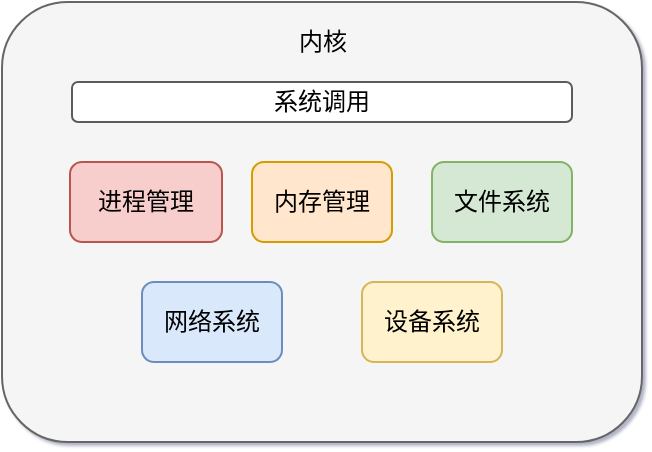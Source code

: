 <mxfile version="13.1.3" type="github"><diagram id="fKAbh0MjIjOAQhvGdUeM" name="Page-1"><mxGraphModel dx="677" dy="363" grid="1" gridSize="10" guides="1" tooltips="1" connect="1" arrows="1" fold="1" page="1" pageScale="1" pageWidth="827" pageHeight="1169" background="none" math="0" shadow="1"><root><mxCell id="0"/><mxCell id="1" parent="0"/><mxCell id="jsKSbeuOCyxo2jbyv71D-4" value="" style="rounded=1;whiteSpace=wrap;html=1;fontFamily=Helvetica;fillColor=#f5f5f5;strokeColor=#666666;fontColor=#333333;fontStyle=2;verticalAlign=top;" vertex="1" parent="1"><mxGeometry x="260" y="390" width="320" height="220" as="geometry"/></mxCell><mxCell id="jsKSbeuOCyxo2jbyv71D-5" value="内核" style="text;html=1;resizable=0;autosize=1;align=center;verticalAlign=middle;points=[];fillColor=none;strokeColor=none;rounded=0;shadow=1;fontFamily=Helvetica;" vertex="1" parent="1"><mxGeometry x="400" y="400" width="40" height="20" as="geometry"/></mxCell><mxCell id="jsKSbeuOCyxo2jbyv71D-7" value="系统调用" style="rounded=1;whiteSpace=wrap;html=1;shadow=0;gradientColor=none;fontFamily=Helvetica;strokeColor=#5C5C5C;glass=0;" vertex="1" parent="1"><mxGeometry x="295" y="430" width="250" height="20" as="geometry"/></mxCell><mxCell id="jsKSbeuOCyxo2jbyv71D-8" value="进程管理" style="rounded=1;whiteSpace=wrap;html=1;shadow=0;glass=0;strokeColor=#b85450;fontFamily=Helvetica;fillColor=#f8cecc;" vertex="1" parent="1"><mxGeometry x="294" y="470" width="76" height="40" as="geometry"/></mxCell><mxCell id="jsKSbeuOCyxo2jbyv71D-9" value="内存管理" style="rounded=1;whiteSpace=wrap;html=1;shadow=0;glass=0;strokeColor=#d79b00;fontFamily=Helvetica;fillColor=#ffe6cc;" vertex="1" parent="1"><mxGeometry x="385" y="470" width="70" height="40" as="geometry"/></mxCell><mxCell id="jsKSbeuOCyxo2jbyv71D-10" value="文件系统" style="rounded=1;whiteSpace=wrap;html=1;shadow=0;glass=0;strokeColor=#82b366;fontFamily=Helvetica;fillColor=#d5e8d4;" vertex="1" parent="1"><mxGeometry x="475" y="470" width="70" height="40" as="geometry"/></mxCell><mxCell id="jsKSbeuOCyxo2jbyv71D-11" value="网络系统" style="rounded=1;whiteSpace=wrap;html=1;shadow=0;glass=0;strokeColor=#6c8ebf;fontFamily=Helvetica;fillColor=#dae8fc;" vertex="1" parent="1"><mxGeometry x="330" y="530" width="70" height="40" as="geometry"/></mxCell><mxCell id="jsKSbeuOCyxo2jbyv71D-12" value="设备系统" style="rounded=1;whiteSpace=wrap;html=1;shadow=0;glass=0;strokeColor=#d6b656;fontFamily=Helvetica;fillColor=#fff2cc;" vertex="1" parent="1"><mxGeometry x="440" y="530" width="70" height="40" as="geometry"/></mxCell></root></mxGraphModel></diagram></mxfile>